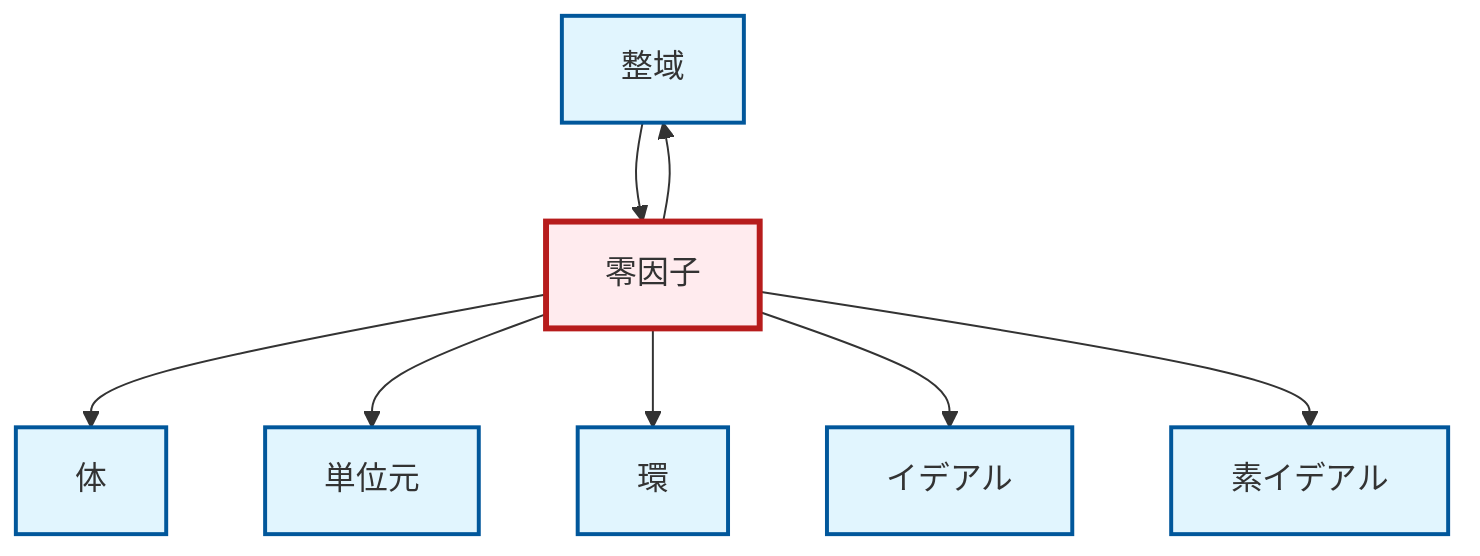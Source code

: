 graph TD
    classDef definition fill:#e1f5fe,stroke:#01579b,stroke-width:2px
    classDef theorem fill:#f3e5f5,stroke:#4a148c,stroke-width:2px
    classDef axiom fill:#fff3e0,stroke:#e65100,stroke-width:2px
    classDef example fill:#e8f5e9,stroke:#1b5e20,stroke-width:2px
    classDef current fill:#ffebee,stroke:#b71c1c,stroke-width:3px
    def-ideal["イデアル"]:::definition
    def-integral-domain["整域"]:::definition
    def-prime-ideal["素イデアル"]:::definition
    def-zero-divisor["零因子"]:::definition
    def-field["体"]:::definition
    def-identity-element["単位元"]:::definition
    def-ring["環"]:::definition
    def-zero-divisor --> def-field
    def-zero-divisor --> def-identity-element
    def-zero-divisor --> def-ring
    def-zero-divisor --> def-ideal
    def-zero-divisor --> def-prime-ideal
    def-zero-divisor --> def-integral-domain
    def-integral-domain --> def-zero-divisor
    class def-zero-divisor current